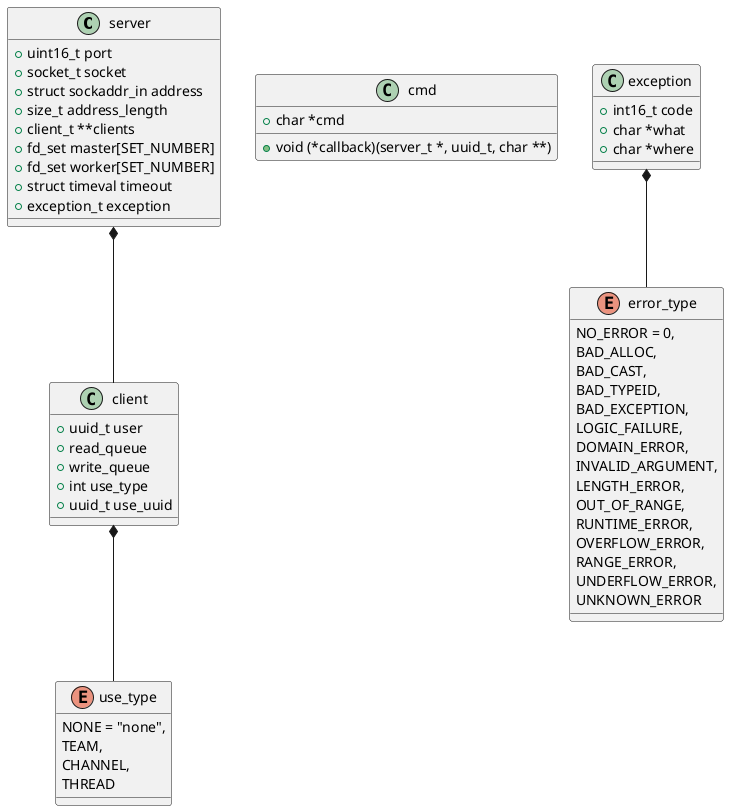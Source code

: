 @startuml

class server {
    + uint16_t port
    + socket_t socket
    + struct sockaddr_in address
    + size_t address_length
    + client_t **clients
    + fd_set master[SET_NUMBER]
    + fd_set worker[SET_NUMBER]
    + struct timeval timeout
    + exception_t exception
}
server  *--  client

class client {
    + uuid_t user
    + read_queue
    + write_queue
    + int use_type
    + uuid_t use_uuid
}
client  *--  use_type

enum use_type {
    NONE = "none",
    TEAM,
    CHANNEL,
    THREAD
}

class cmd {
    + char *cmd
    + void (*callback)(server_t *, uuid_t, char **)
}

class exception {
    + int16_t code
    + char *what
    + char *where
}
exception *-- error_type

enum error_type {
    NO_ERROR = 0,
    BAD_ALLOC,
    BAD_CAST,
    BAD_TYPEID,
    BAD_EXCEPTION,
    LOGIC_FAILURE,
    DOMAIN_ERROR,
    INVALID_ARGUMENT,
    LENGTH_ERROR,
    OUT_OF_RANGE,
    RUNTIME_ERROR,
    OVERFLOW_ERROR,
    RANGE_ERROR,
    UNDERFLOW_ERROR,
    UNKNOWN_ERROR
}

@enduml